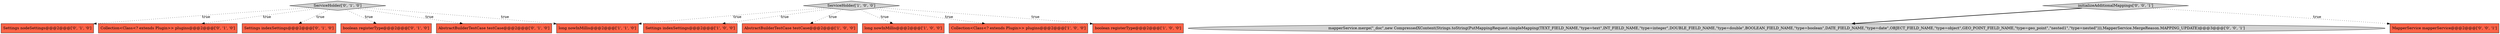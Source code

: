 digraph {
7 [style = filled, label = "Settings nodeSettings@@@2@@@['0', '1', '0']", fillcolor = tomato, shape = box image = "AAA0AAABBB2BBB"];
0 [style = filled, label = "Settings indexSettings@@@2@@@['1', '0', '0']", fillcolor = tomato, shape = box image = "AAA0AAABBB1BBB"];
6 [style = filled, label = "long nowInMillis@@@2@@@['1', '1', '0']", fillcolor = tomato, shape = box image = "AAA0AAABBB1BBB"];
12 [style = filled, label = "Collection<Class<? extends Plugin>> plugins@@@2@@@['0', '1', '0']", fillcolor = tomato, shape = box image = "AAA0AAABBB2BBB"];
4 [style = filled, label = "AbstractBuilderTestCase testCase@@@2@@@['1', '0', '0']", fillcolor = tomato, shape = box image = "AAA0AAABBB1BBB"];
11 [style = filled, label = "ServiceHolder['0', '1', '0']", fillcolor = lightgray, shape = diamond image = "AAA0AAABBB2BBB"];
15 [style = filled, label = "mapperService.merge(\"_doc\",new CompressedXContent(Strings.toString(PutMappingRequest.simpleMapping(TEXT_FIELD_NAME,\"type=text\",INT_FIELD_NAME,\"type=integer\",DOUBLE_FIELD_NAME,\"type=double\",BOOLEAN_FIELD_NAME,\"type=boolean\",DATE_FIELD_NAME,\"type=date\",OBJECT_FIELD_NAME,\"type=object\",GEO_POINT_FIELD_NAME,\"type=geo_point\",\"nested1\",\"type=nested\"))),MapperService.MergeReason.MAPPING_UPDATE)@@@3@@@['0', '0', '1']", fillcolor = lightgray, shape = ellipse image = "AAA0AAABBB3BBB"];
3 [style = filled, label = "long nowInMillis@@@2@@@['1', '0', '0']", fillcolor = tomato, shape = box image = "AAA0AAABBB1BBB"];
14 [style = filled, label = "MapperService mapperService@@@2@@@['0', '0', '1']", fillcolor = tomato, shape = box image = "AAA0AAABBB3BBB"];
13 [style = filled, label = "initializeAdditionalMappings['0', '0', '1']", fillcolor = lightgray, shape = diamond image = "AAA0AAABBB3BBB"];
10 [style = filled, label = "Settings indexSettings@@@2@@@['0', '1', '0']", fillcolor = tomato, shape = box image = "AAA0AAABBB2BBB"];
9 [style = filled, label = "boolean registerType@@@2@@@['0', '1', '0']", fillcolor = tomato, shape = box image = "AAA0AAABBB2BBB"];
5 [style = filled, label = "Collection<Class<? extends Plugin>> plugins@@@2@@@['1', '0', '0']", fillcolor = tomato, shape = box image = "AAA0AAABBB1BBB"];
2 [style = filled, label = "ServiceHolder['1', '0', '0']", fillcolor = lightgray, shape = diamond image = "AAA0AAABBB1BBB"];
8 [style = filled, label = "AbstractBuilderTestCase testCase@@@2@@@['0', '1', '0']", fillcolor = tomato, shape = box image = "AAA0AAABBB2BBB"];
1 [style = filled, label = "boolean registerType@@@2@@@['1', '0', '0']", fillcolor = tomato, shape = box image = "AAA0AAABBB1BBB"];
2->1 [style = dotted, label="true"];
2->5 [style = dotted, label="true"];
11->8 [style = dotted, label="true"];
11->9 [style = dotted, label="true"];
2->0 [style = dotted, label="true"];
2->6 [style = dotted, label="true"];
2->3 [style = dotted, label="true"];
13->15 [style = bold, label=""];
2->4 [style = dotted, label="true"];
11->7 [style = dotted, label="true"];
11->10 [style = dotted, label="true"];
13->14 [style = dotted, label="true"];
11->6 [style = dotted, label="true"];
11->12 [style = dotted, label="true"];
}
